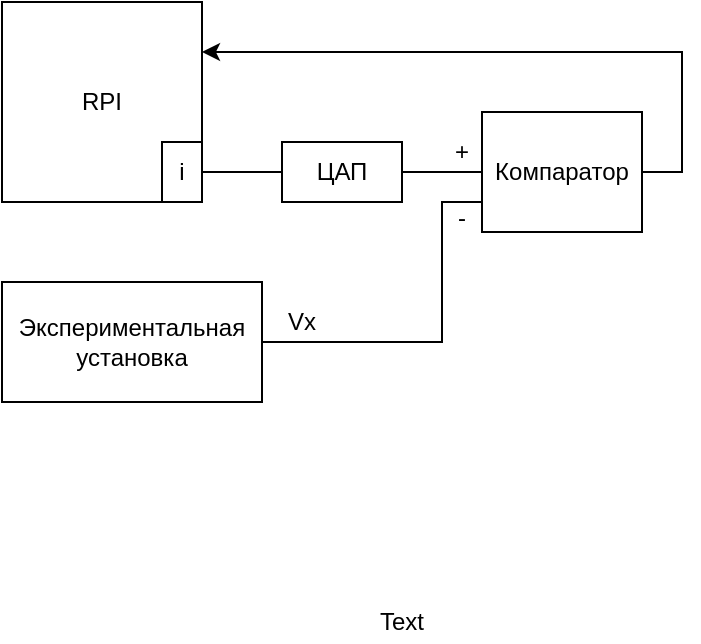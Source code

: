 <mxfile version="14.8.5" type="github"><diagram id="K0D5_JMgdzfC9rTdivIN" name="Page-1"><mxGraphModel dx="613" dy="832" grid="1" gridSize="10" guides="1" tooltips="1" connect="1" arrows="1" fold="1" page="1" pageScale="1" pageWidth="850" pageHeight="1100" math="0" shadow="0"><root><mxCell id="0"/><mxCell id="1" parent="0"/><mxCell id="eeSUeu3FJbAMdVOJt9bW-1" value="RPI" style="whiteSpace=wrap;html=1;aspect=fixed;" parent="1" vertex="1"><mxGeometry x="20" y="100" width="100" height="100" as="geometry"/></mxCell><mxCell id="eeSUeu3FJbAMdVOJt9bW-2" value="i" style="rounded=0;whiteSpace=wrap;html=1;" parent="1" vertex="1"><mxGeometry x="100" y="170" width="20" height="30" as="geometry"/></mxCell><mxCell id="eeSUeu3FJbAMdVOJt9bW-3" value="ЦАП" style="rounded=0;whiteSpace=wrap;html=1;" parent="1" vertex="1"><mxGeometry x="160" y="170" width="60" height="30" as="geometry"/></mxCell><mxCell id="eeSUeu3FJbAMdVOJt9bW-29" style="edgeStyle=orthogonalEdgeStyle;rounded=0;orthogonalLoop=1;jettySize=auto;html=1;exitX=1;exitY=0.5;exitDx=0;exitDy=0;entryX=1;entryY=0.25;entryDx=0;entryDy=0;" parent="1" source="eeSUeu3FJbAMdVOJt9bW-4" target="eeSUeu3FJbAMdVOJt9bW-1" edge="1"><mxGeometry relative="1" as="geometry"/></mxCell><mxCell id="eeSUeu3FJbAMdVOJt9bW-4" value="Компаратор" style="rounded=0;whiteSpace=wrap;html=1;" parent="1" vertex="1"><mxGeometry x="260" y="155" width="80" height="60" as="geometry"/></mxCell><mxCell id="eeSUeu3FJbAMdVOJt9bW-47" style="edgeStyle=elbowEdgeStyle;rounded=0;orthogonalLoop=1;jettySize=auto;html=1;exitX=1;exitY=0.5;exitDx=0;exitDy=0;entryX=0;entryY=0.75;entryDx=0;entryDy=0;endArrow=none;endFill=0;strokeColor=#000000;strokeWidth=1;" parent="1" source="eeSUeu3FJbAMdVOJt9bW-5" target="eeSUeu3FJbAMdVOJt9bW-4" edge="1"><mxGeometry relative="1" as="geometry"><Array as="points"><mxPoint x="240" y="240"/></Array></mxGeometry></mxCell><mxCell id="eeSUeu3FJbAMdVOJt9bW-5" value="Экспериментальная установка" style="rounded=0;whiteSpace=wrap;html=1;" parent="1" vertex="1"><mxGeometry x="20" y="240" width="130" height="60" as="geometry"/></mxCell><mxCell id="eeSUeu3FJbAMdVOJt9bW-37" style="edgeStyle=elbowEdgeStyle;rounded=0;orthogonalLoop=1;jettySize=auto;elbow=vertical;html=1;entryX=0;entryY=0.5;entryDx=0;entryDy=0;endArrow=diamond;endFill=1;" parent="1" source="eeSUeu3FJbAMdVOJt9bW-4" target="eeSUeu3FJbAMdVOJt9bW-4" edge="1"><mxGeometry relative="1" as="geometry"/></mxCell><mxCell id="eeSUeu3FJbAMdVOJt9bW-44" value="" style="endArrow=none;html=1;strokeColor=#000000;strokeWidth=1;exitX=1;exitY=0.5;exitDx=0;exitDy=0;entryX=0;entryY=0.5;entryDx=0;entryDy=0;" parent="1" source="eeSUeu3FJbAMdVOJt9bW-2" target="eeSUeu3FJbAMdVOJt9bW-3" edge="1"><mxGeometry width="50" height="50" relative="1" as="geometry"><mxPoint x="160" y="470" as="sourcePoint"/><mxPoint x="210" y="420" as="targetPoint"/></mxGeometry></mxCell><mxCell id="eeSUeu3FJbAMdVOJt9bW-45" value="" style="endArrow=none;html=1;strokeColor=#000000;strokeWidth=1;exitX=1;exitY=0.5;exitDx=0;exitDy=0;entryX=0;entryY=0.5;entryDx=0;entryDy=0;" parent="1" source="eeSUeu3FJbAMdVOJt9bW-3" target="eeSUeu3FJbAMdVOJt9bW-4" edge="1"><mxGeometry width="50" height="50" relative="1" as="geometry"><mxPoint x="160" y="470" as="sourcePoint"/><mxPoint x="210" y="420" as="targetPoint"/></mxGeometry></mxCell><mxCell id="eeSUeu3FJbAMdVOJt9bW-48" value="Vx" style="text;html=1;strokeColor=none;fillColor=none;align=center;verticalAlign=middle;whiteSpace=wrap;rounded=0;" parent="1" vertex="1"><mxGeometry x="150" y="250" width="40" height="20" as="geometry"/></mxCell><mxCell id="eeSUeu3FJbAMdVOJt9bW-49" value="-" style="text;html=1;strokeColor=none;fillColor=none;align=center;verticalAlign=middle;whiteSpace=wrap;rounded=0;" parent="1" vertex="1"><mxGeometry x="210" y="175" width="80" height="65" as="geometry"/></mxCell><mxCell id="eeSUeu3FJbAMdVOJt9bW-50" value="+" style="text;html=1;strokeColor=none;fillColor=none;align=center;verticalAlign=middle;whiteSpace=wrap;rounded=0;" parent="1" vertex="1"><mxGeometry x="230" y="160" width="40" height="30" as="geometry"/></mxCell><mxCell id="eeSUeu3FJbAMdVOJt9bW-51" value="Text" style="text;html=1;strokeColor=none;fillColor=none;align=center;verticalAlign=middle;whiteSpace=wrap;rounded=0;" parent="1" vertex="1"><mxGeometry x="200" y="400" width="40" height="20" as="geometry"/></mxCell></root></mxGraphModel></diagram></mxfile>